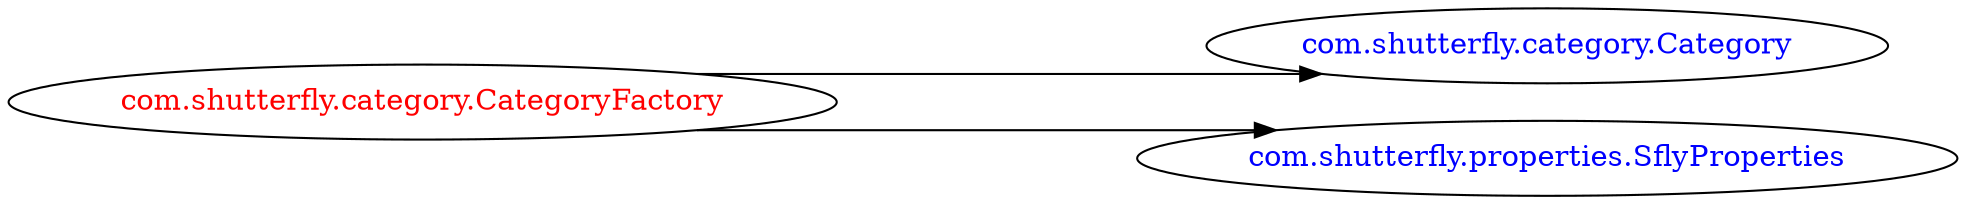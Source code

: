 digraph dependencyGraph {
 concentrate=true;
 ranksep="2.0";
 rankdir="LR"; 
 splines="ortho";
"com.shutterfly.category.CategoryFactory" [fontcolor="red"];
"com.shutterfly.category.Category" [ fontcolor="blue" ];
"com.shutterfly.category.CategoryFactory"->"com.shutterfly.category.Category";
"com.shutterfly.properties.SflyProperties" [ fontcolor="blue" ];
"com.shutterfly.category.CategoryFactory"->"com.shutterfly.properties.SflyProperties";
}
